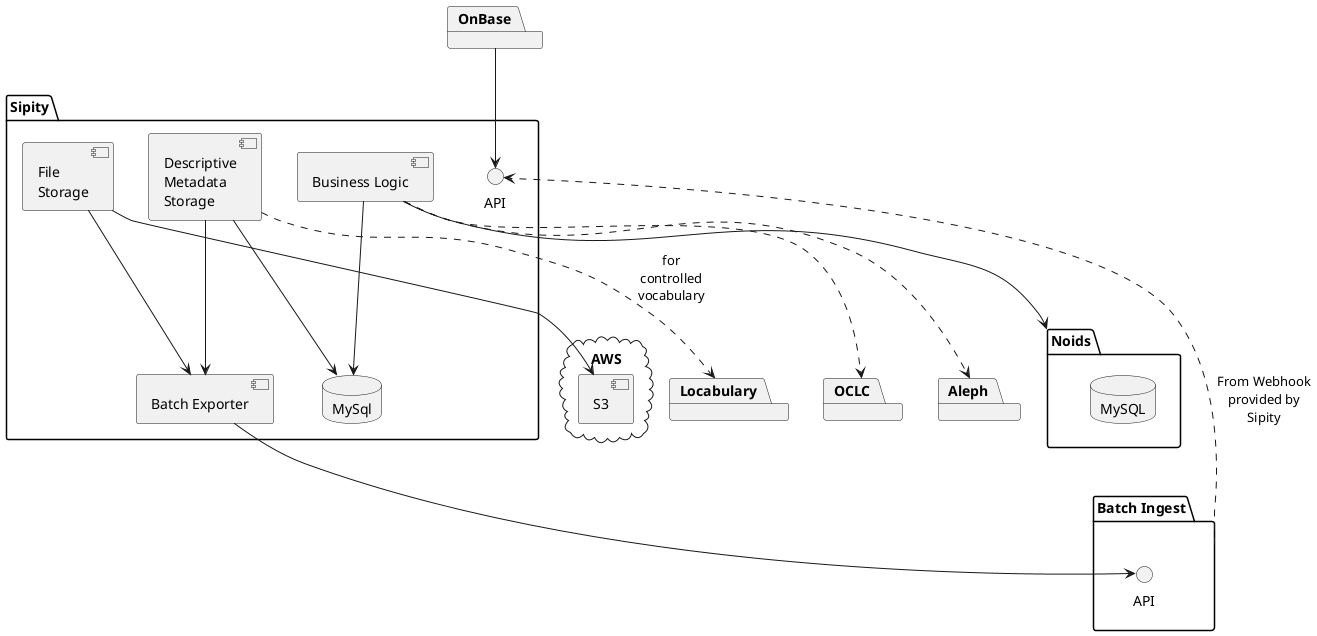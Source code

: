 # Render via PlantUML
# Generated via plantuml-preview (https://github.com/peele/plantuml-preview) in Atom
# package
# node
# folder
# frame
# cloud
# database
# interface
@startuml

package "Sipity" {
  component "File\nStorage" as SipityFS
  component "Descriptive\nMetadata\nStorage" as SipityDMS
  component "Batch Exporter" as SipityBE
  component "Business Logic" as SipityBL
  interface "API" as SipityAPI
  database "MySql"

}

package "Batch Ingest" as Batch {
  interface "API" as BatchAPI
}

package Noids {
  database MySQL as MySQLNoids
}

package OCLC
package Aleph

package OnBase

package Locabulary
SipityDMS ..> Locabulary : "for\ncontrolled\nvocabulary"

cloud "AWS" {
  component S3
}

SipityFS --> S3
SipityDMS --> MySql
SipityBE --> BatchAPI
SipityFS --> SipityBE
SipityDMS --> SipityBE
Batch ..> SipityAPI : "From Webhook\nprovided by\nSipity"
SipityBL --> MySql
SipityBL --> Noids
OnBase --> SipityAPI
SipityBL ..> Aleph
SipityBL ..> OCLC

@enduml
